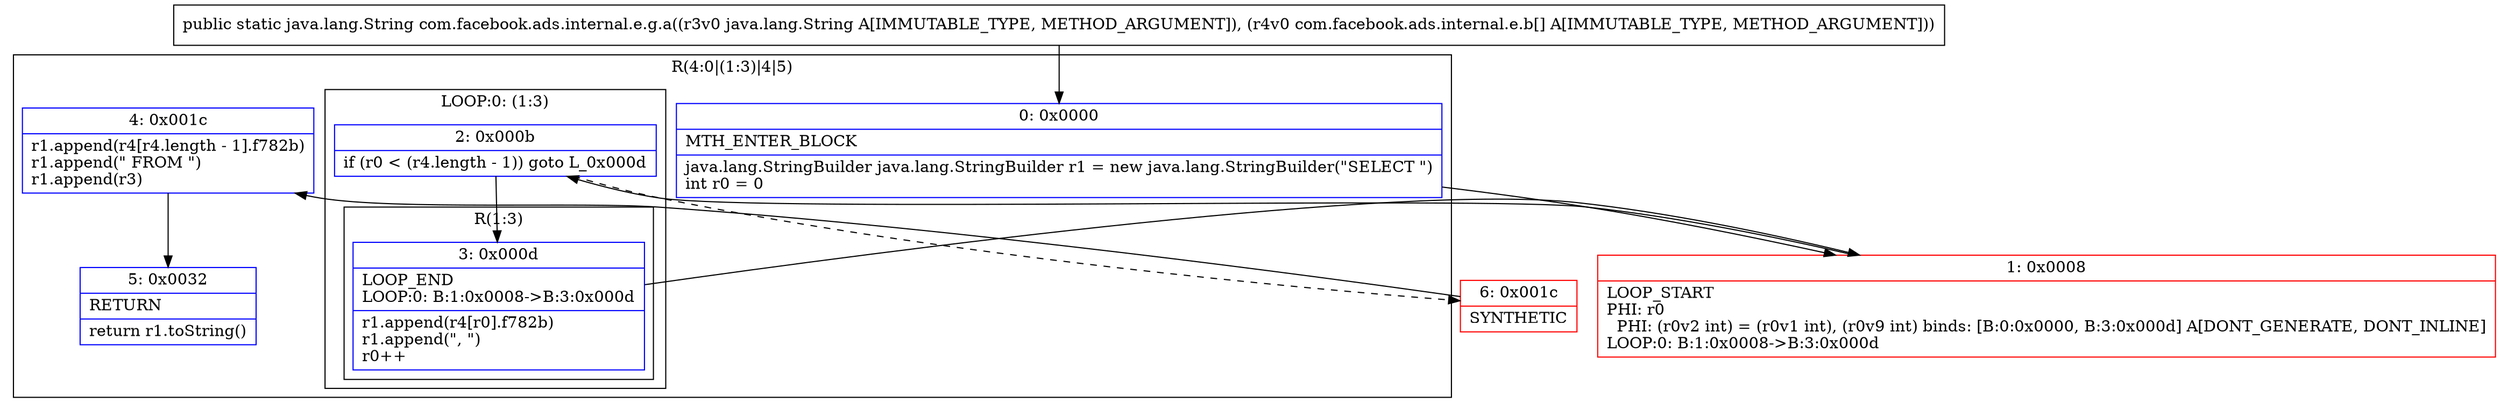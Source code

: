 digraph "CFG forcom.facebook.ads.internal.e.g.a(Ljava\/lang\/String;[Lcom\/facebook\/ads\/internal\/e\/b;)Ljava\/lang\/String;" {
subgraph cluster_Region_368971662 {
label = "R(4:0|(1:3)|4|5)";
node [shape=record,color=blue];
Node_0 [shape=record,label="{0\:\ 0x0000|MTH_ENTER_BLOCK\l|java.lang.StringBuilder java.lang.StringBuilder r1 = new java.lang.StringBuilder(\"SELECT \")\lint r0 = 0\l}"];
subgraph cluster_LoopRegion_1664713882 {
label = "LOOP:0: (1:3)";
node [shape=record,color=blue];
Node_2 [shape=record,label="{2\:\ 0x000b|if (r0 \< (r4.length \- 1)) goto L_0x000d\l}"];
subgraph cluster_Region_432101747 {
label = "R(1:3)";
node [shape=record,color=blue];
Node_3 [shape=record,label="{3\:\ 0x000d|LOOP_END\lLOOP:0: B:1:0x0008\-\>B:3:0x000d\l|r1.append(r4[r0].f782b)\lr1.append(\", \")\lr0++\l}"];
}
}
Node_4 [shape=record,label="{4\:\ 0x001c|r1.append(r4[r4.length \- 1].f782b)\lr1.append(\" FROM \")\lr1.append(r3)\l}"];
Node_5 [shape=record,label="{5\:\ 0x0032|RETURN\l|return r1.toString()\l}"];
}
Node_1 [shape=record,color=red,label="{1\:\ 0x0008|LOOP_START\lPHI: r0 \l  PHI: (r0v2 int) = (r0v1 int), (r0v9 int) binds: [B:0:0x0000, B:3:0x000d] A[DONT_GENERATE, DONT_INLINE]\lLOOP:0: B:1:0x0008\-\>B:3:0x000d\l}"];
Node_6 [shape=record,color=red,label="{6\:\ 0x001c|SYNTHETIC\l}"];
MethodNode[shape=record,label="{public static java.lang.String com.facebook.ads.internal.e.g.a((r3v0 java.lang.String A[IMMUTABLE_TYPE, METHOD_ARGUMENT]), (r4v0 com.facebook.ads.internal.e.b[] A[IMMUTABLE_TYPE, METHOD_ARGUMENT])) }"];
MethodNode -> Node_0;
Node_0 -> Node_1;
Node_2 -> Node_3;
Node_2 -> Node_6[style=dashed];
Node_3 -> Node_1;
Node_4 -> Node_5;
Node_1 -> Node_2;
Node_6 -> Node_4;
}

